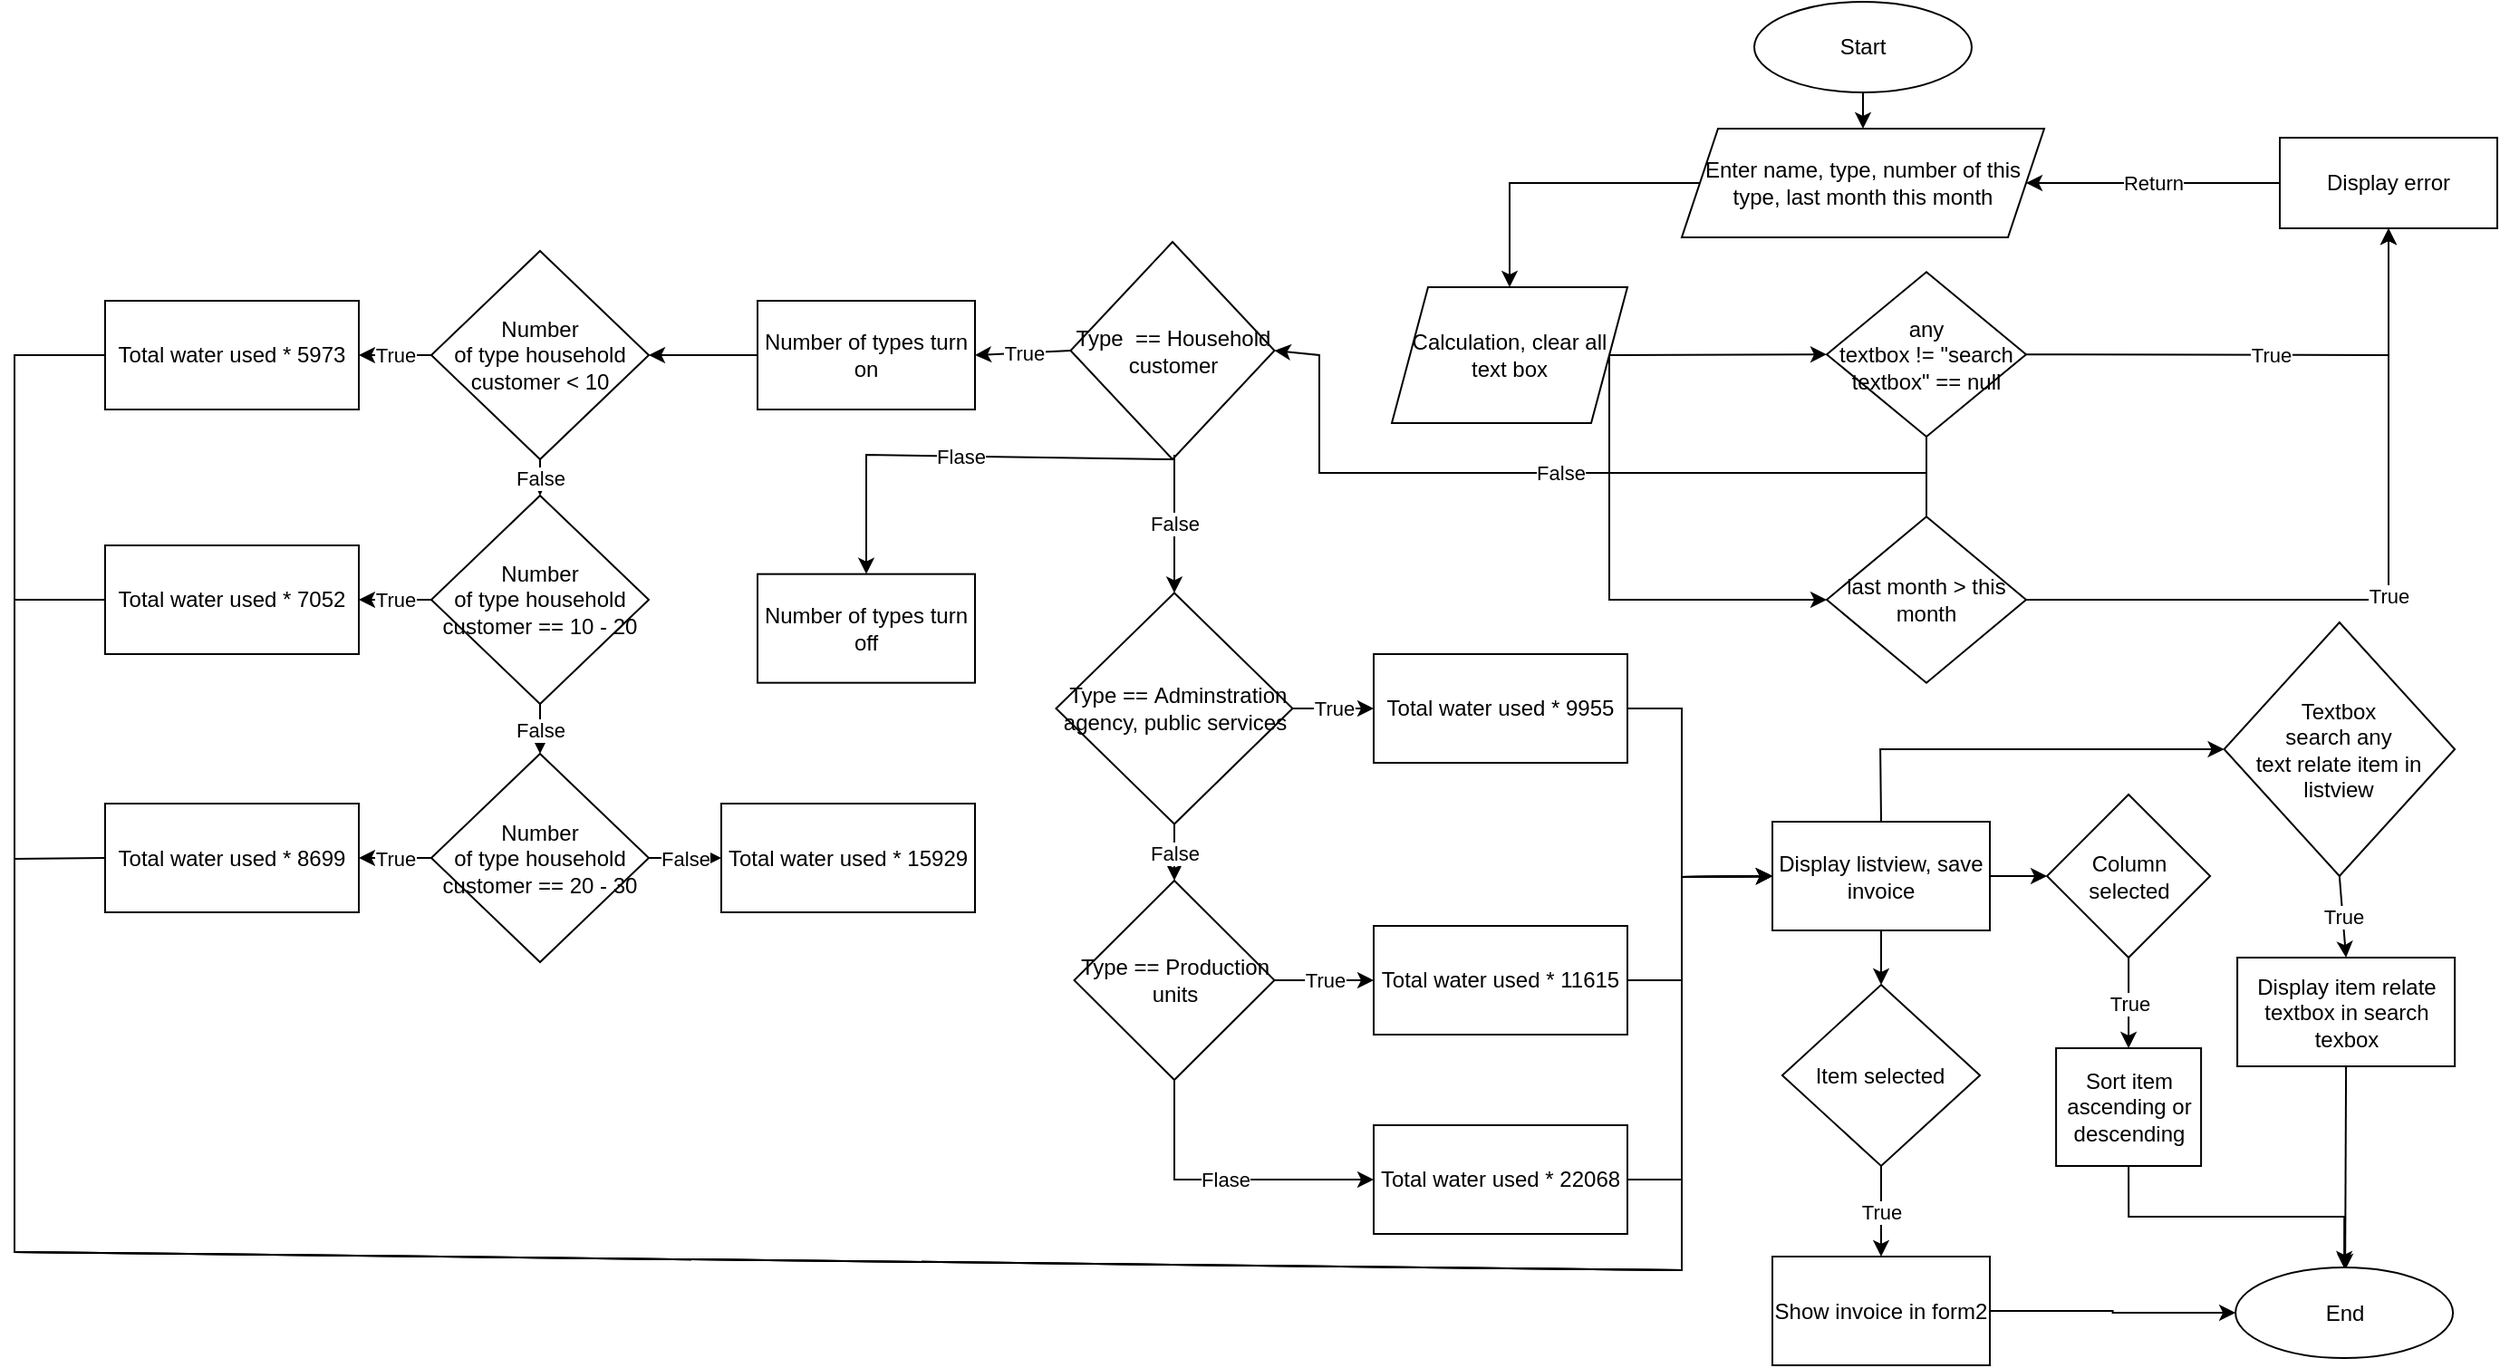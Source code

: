<mxfile version="24.7.6">
  <diagram name="Trang-1" id="yZuxujm_6ilLiXTRFOdc">
    <mxGraphModel dx="3421" dy="728" grid="1" gridSize="10" guides="1" tooltips="1" connect="1" arrows="1" fold="1" page="1" pageScale="1" pageWidth="827" pageHeight="1169" math="0" shadow="0">
      <root>
        <mxCell id="0" />
        <mxCell id="1" parent="0" />
        <mxCell id="371iKI2jMRDPn7_yzLwZ-1" value="Start" style="ellipse;whiteSpace=wrap;html=1;" vertex="1" parent="1">
          <mxGeometry x="40" y="30" width="120" height="50" as="geometry" />
        </mxCell>
        <mxCell id="371iKI2jMRDPn7_yzLwZ-2" value="Enter name, type, number of this type, last month this month" style="shape=parallelogram;perimeter=parallelogramPerimeter;whiteSpace=wrap;html=1;fixedSize=1;size=20;" vertex="1" parent="1">
          <mxGeometry y="100" width="200" height="60" as="geometry" />
        </mxCell>
        <mxCell id="371iKI2jMRDPn7_yzLwZ-4" value="" style="endArrow=classic;html=1;rounded=0;exitX=0.5;exitY=1;exitDx=0;exitDy=0;entryX=0.5;entryY=0;entryDx=0;entryDy=0;" edge="1" parent="1" source="371iKI2jMRDPn7_yzLwZ-1" target="371iKI2jMRDPn7_yzLwZ-2">
          <mxGeometry width="50" height="50" relative="1" as="geometry">
            <mxPoint x="140" y="250" as="sourcePoint" />
            <mxPoint x="190" y="200" as="targetPoint" />
          </mxGeometry>
        </mxCell>
        <mxCell id="371iKI2jMRDPn7_yzLwZ-6" value="&lt;div&gt;&lt;div&gt;&lt;div&gt;last month &amp;gt; this month&lt;/div&gt;&lt;/div&gt;&lt;/div&gt;" style="rhombus;whiteSpace=wrap;html=1;" vertex="1" parent="1">
          <mxGeometry x="80" y="314.16" width="110" height="91.67" as="geometry" />
        </mxCell>
        <mxCell id="371iKI2jMRDPn7_yzLwZ-10" value="" style="endArrow=classic;html=1;rounded=0;entryX=1;entryY=0.5;entryDx=0;entryDy=0;exitX=0;exitY=0.5;exitDx=0;exitDy=0;" edge="1" parent="1" source="371iKI2jMRDPn7_yzLwZ-12" target="371iKI2jMRDPn7_yzLwZ-2">
          <mxGeometry relative="1" as="geometry">
            <mxPoint x="280" y="200" as="sourcePoint" />
            <mxPoint x="280" y="130" as="targetPoint" />
            <Array as="points">
              <mxPoint x="270" y="130" />
            </Array>
          </mxGeometry>
        </mxCell>
        <mxCell id="371iKI2jMRDPn7_yzLwZ-11" value="Return" style="edgeLabel;resizable=0;html=1;;align=center;verticalAlign=middle;" connectable="0" vertex="1" parent="371iKI2jMRDPn7_yzLwZ-10">
          <mxGeometry relative="1" as="geometry" />
        </mxCell>
        <mxCell id="371iKI2jMRDPn7_yzLwZ-12" value="Display error" style="rounded=0;whiteSpace=wrap;html=1;" vertex="1" parent="1">
          <mxGeometry x="330" y="105" width="120" height="50" as="geometry" />
        </mxCell>
        <mxCell id="371iKI2jMRDPn7_yzLwZ-13" value="" style="endArrow=classic;html=1;rounded=0;exitX=0;exitY=0.5;exitDx=0;exitDy=0;entryX=1;entryY=0.5;entryDx=0;entryDy=0;" edge="1" parent="1" source="371iKI2jMRDPn7_yzLwZ-18" target="371iKI2jMRDPn7_yzLwZ-21">
          <mxGeometry relative="1" as="geometry">
            <mxPoint x="195" y="350" as="sourcePoint" />
            <mxPoint x="53" y="120" as="targetPoint" />
          </mxGeometry>
        </mxCell>
        <mxCell id="371iKI2jMRDPn7_yzLwZ-14" value="True" style="edgeLabel;resizable=0;html=1;;align=center;verticalAlign=middle;" connectable="0" vertex="1" parent="371iKI2jMRDPn7_yzLwZ-13">
          <mxGeometry relative="1" as="geometry" />
        </mxCell>
        <mxCell id="371iKI2jMRDPn7_yzLwZ-18" value="Type&amp;nbsp; == Household customer" style="rhombus;whiteSpace=wrap;html=1;" vertex="1" parent="1">
          <mxGeometry x="-337.25" y="162.5" width="112.5" height="120" as="geometry" />
        </mxCell>
        <mxCell id="371iKI2jMRDPn7_yzLwZ-21" value="Number of types turn on" style="whiteSpace=wrap;html=1;" vertex="1" parent="1">
          <mxGeometry x="-510" y="195.0" width="120" height="60" as="geometry" />
        </mxCell>
        <mxCell id="371iKI2jMRDPn7_yzLwZ-33" value="Number of types turn off" style="rounded=0;whiteSpace=wrap;html=1;" vertex="1" parent="1">
          <mxGeometry x="-510" y="345.83" width="120" height="60" as="geometry" />
        </mxCell>
        <mxCell id="371iKI2jMRDPn7_yzLwZ-39" value="Display listview, save invoice" style="rounded=0;whiteSpace=wrap;html=1;" vertex="1" parent="1">
          <mxGeometry x="50.01" y="482.5" width="120" height="60" as="geometry" />
        </mxCell>
        <mxCell id="371iKI2jMRDPn7_yzLwZ-41" value="Column selected" style="rhombus;whiteSpace=wrap;html=1;" vertex="1" parent="1">
          <mxGeometry x="201.55" y="467.5" width="90" height="90" as="geometry" />
        </mxCell>
        <mxCell id="371iKI2jMRDPn7_yzLwZ-42" value="" style="endArrow=classic;html=1;rounded=0;entryX=0;entryY=0.5;entryDx=0;entryDy=0;exitX=1;exitY=0.5;exitDx=0;exitDy=0;" edge="1" parent="1" source="371iKI2jMRDPn7_yzLwZ-39" target="371iKI2jMRDPn7_yzLwZ-41">
          <mxGeometry width="50" height="50" relative="1" as="geometry">
            <mxPoint x="26.55" y="572.5" as="sourcePoint" />
            <mxPoint x="76.55" y="522.5" as="targetPoint" />
          </mxGeometry>
        </mxCell>
        <mxCell id="371iKI2jMRDPn7_yzLwZ-167" style="edgeStyle=orthogonalEdgeStyle;rounded=0;orthogonalLoop=1;jettySize=auto;html=1;exitX=0.5;exitY=1;exitDx=0;exitDy=0;entryX=0.5;entryY=0;entryDx=0;entryDy=0;" edge="1" parent="1" source="371iKI2jMRDPn7_yzLwZ-43" target="371iKI2jMRDPn7_yzLwZ-165">
          <mxGeometry relative="1" as="geometry" />
        </mxCell>
        <mxCell id="371iKI2jMRDPn7_yzLwZ-43" value="Sort item ascending or descending" style="rounded=0;whiteSpace=wrap;html=1;" vertex="1" parent="1">
          <mxGeometry x="206.55" y="607.5" width="80" height="65" as="geometry" />
        </mxCell>
        <mxCell id="371iKI2jMRDPn7_yzLwZ-47" value="" style="endArrow=classic;html=1;rounded=0;exitX=0.5;exitY=1;exitDx=0;exitDy=0;entryX=0.5;entryY=0;entryDx=0;entryDy=0;" edge="1" parent="1" source="371iKI2jMRDPn7_yzLwZ-41" target="371iKI2jMRDPn7_yzLwZ-43">
          <mxGeometry relative="1" as="geometry">
            <mxPoint x="126.55" y="602.5" as="sourcePoint" />
            <mxPoint x="226.55" y="602.5" as="targetPoint" />
          </mxGeometry>
        </mxCell>
        <mxCell id="371iKI2jMRDPn7_yzLwZ-48" value="True" style="edgeLabel;resizable=0;html=1;;align=center;verticalAlign=middle;" connectable="0" vertex="1" parent="371iKI2jMRDPn7_yzLwZ-47">
          <mxGeometry relative="1" as="geometry" />
        </mxCell>
        <mxCell id="371iKI2jMRDPn7_yzLwZ-49" value="Item selected" style="rhombus;whiteSpace=wrap;html=1;" vertex="1" parent="1">
          <mxGeometry x="55.46" y="572.5" width="109.09" height="100" as="geometry" />
        </mxCell>
        <mxCell id="371iKI2jMRDPn7_yzLwZ-51" value="" style="endArrow=classic;html=1;rounded=0;exitX=0.5;exitY=1;exitDx=0;exitDy=0;entryX=0.5;entryY=0;entryDx=0;entryDy=0;" edge="1" parent="1" source="371iKI2jMRDPn7_yzLwZ-49" target="371iKI2jMRDPn7_yzLwZ-53">
          <mxGeometry relative="1" as="geometry">
            <mxPoint x="26.55" y="632.5" as="sourcePoint" />
            <mxPoint x="126.55" y="632.5" as="targetPoint" />
          </mxGeometry>
        </mxCell>
        <mxCell id="371iKI2jMRDPn7_yzLwZ-52" value="True" style="edgeLabel;resizable=0;html=1;;align=center;verticalAlign=middle;" connectable="0" vertex="1" parent="371iKI2jMRDPn7_yzLwZ-51">
          <mxGeometry relative="1" as="geometry" />
        </mxCell>
        <mxCell id="371iKI2jMRDPn7_yzLwZ-166" style="edgeStyle=orthogonalEdgeStyle;rounded=0;orthogonalLoop=1;jettySize=auto;html=1;exitX=1;exitY=0.5;exitDx=0;exitDy=0;entryX=0;entryY=0.5;entryDx=0;entryDy=0;" edge="1" parent="1" source="371iKI2jMRDPn7_yzLwZ-53" target="371iKI2jMRDPn7_yzLwZ-165">
          <mxGeometry relative="1" as="geometry" />
        </mxCell>
        <mxCell id="371iKI2jMRDPn7_yzLwZ-53" value="Show invoice in form2" style="rounded=0;whiteSpace=wrap;html=1;" vertex="1" parent="1">
          <mxGeometry x="50" y="722.5" width="120" height="60" as="geometry" />
        </mxCell>
        <mxCell id="371iKI2jMRDPn7_yzLwZ-55" value="" style="endArrow=classic;html=1;rounded=0;entryX=0.5;entryY=0;entryDx=0;entryDy=0;exitX=0.5;exitY=1;exitDx=0;exitDy=0;" edge="1" parent="1" source="371iKI2jMRDPn7_yzLwZ-39" target="371iKI2jMRDPn7_yzLwZ-49">
          <mxGeometry width="50" height="50" relative="1" as="geometry">
            <mxPoint x="-93.45" y="722.5" as="sourcePoint" />
            <mxPoint x="-43.45" y="672.5" as="targetPoint" />
          </mxGeometry>
        </mxCell>
        <mxCell id="371iKI2jMRDPn7_yzLwZ-56" value="Textbox&lt;div&gt;search any&lt;/div&gt;&lt;div&gt;text relate item in listview&lt;/div&gt;" style="rhombus;whiteSpace=wrap;html=1;" vertex="1" parent="1">
          <mxGeometry x="299.28" y="372.5" width="127.27" height="140" as="geometry" />
        </mxCell>
        <mxCell id="371iKI2jMRDPn7_yzLwZ-57" value="&lt;span style=&quot;background-color: initial;&quot;&gt;any&lt;/span&gt;&lt;div&gt;&lt;span style=&quot;background-color: initial;&quot;&gt;textbox&amp;nbsp;&lt;/span&gt;&lt;span style=&quot;background-color: initial;&quot;&gt;!= &quot;search textbox&quot; == null&lt;/span&gt;&lt;/div&gt;" style="rhombus;whiteSpace=wrap;html=1;" vertex="1" parent="1">
          <mxGeometry x="80" y="179.16" width="110" height="90.84" as="geometry" />
        </mxCell>
        <mxCell id="371iKI2jMRDPn7_yzLwZ-62" value="" style="endArrow=classic;html=1;rounded=0;exitX=0.5;exitY=0;exitDx=0;exitDy=0;entryX=0;entryY=0.5;entryDx=0;entryDy=0;" edge="1" parent="1" source="371iKI2jMRDPn7_yzLwZ-39" target="371iKI2jMRDPn7_yzLwZ-56">
          <mxGeometry width="50" height="50" relative="1" as="geometry">
            <mxPoint x="-493.45" y="592.5" as="sourcePoint" />
            <mxPoint x="316.55" y="432.5" as="targetPoint" />
            <Array as="points">
              <mxPoint x="109.55" y="442.5" />
            </Array>
          </mxGeometry>
        </mxCell>
        <mxCell id="371iKI2jMRDPn7_yzLwZ-168" style="edgeStyle=orthogonalEdgeStyle;rounded=0;orthogonalLoop=1;jettySize=auto;html=1;exitX=0.5;exitY=1;exitDx=0;exitDy=0;" edge="1" parent="1" source="371iKI2jMRDPn7_yzLwZ-63">
          <mxGeometry relative="1" as="geometry">
            <mxPoint x="366.059" y="730" as="targetPoint" />
          </mxGeometry>
        </mxCell>
        <mxCell id="371iKI2jMRDPn7_yzLwZ-63" value="Display item relate textbox in search texbox" style="rounded=0;whiteSpace=wrap;html=1;" vertex="1" parent="1">
          <mxGeometry x="306.55" y="557.5" width="120" height="60" as="geometry" />
        </mxCell>
        <mxCell id="371iKI2jMRDPn7_yzLwZ-64" value="" style="endArrow=classic;html=1;rounded=0;exitX=0.5;exitY=1;exitDx=0;exitDy=0;entryX=0.5;entryY=0;entryDx=0;entryDy=0;" edge="1" parent="1" source="371iKI2jMRDPn7_yzLwZ-56" target="371iKI2jMRDPn7_yzLwZ-63">
          <mxGeometry relative="1" as="geometry">
            <mxPoint x="-503.45" y="582.5" as="sourcePoint" />
            <mxPoint x="-403.45" y="582.5" as="targetPoint" />
          </mxGeometry>
        </mxCell>
        <mxCell id="371iKI2jMRDPn7_yzLwZ-65" value="True" style="edgeLabel;resizable=0;html=1;;align=center;verticalAlign=middle;" connectable="0" vertex="1" parent="371iKI2jMRDPn7_yzLwZ-64">
          <mxGeometry relative="1" as="geometry" />
        </mxCell>
        <mxCell id="371iKI2jMRDPn7_yzLwZ-71" value="Number&lt;div&gt;of type household customer &amp;lt; 10&lt;/div&gt;" style="rhombus;whiteSpace=wrap;html=1;" vertex="1" parent="1">
          <mxGeometry x="-690" y="167.5" width="120" height="115" as="geometry" />
        </mxCell>
        <mxCell id="371iKI2jMRDPn7_yzLwZ-72" value="Total water used * 5973" style="rounded=0;whiteSpace=wrap;html=1;" vertex="1" parent="1">
          <mxGeometry x="-870" y="195" width="140" height="60" as="geometry" />
        </mxCell>
        <mxCell id="371iKI2jMRDPn7_yzLwZ-74" value="Number&lt;div&gt;of type household customer == 10 - 20&lt;/div&gt;" style="rhombus;whiteSpace=wrap;html=1;" vertex="1" parent="1">
          <mxGeometry x="-690" y="302.5" width="120" height="115" as="geometry" />
        </mxCell>
        <mxCell id="371iKI2jMRDPn7_yzLwZ-75" value="Total water used *&amp;nbsp;7052" style="rounded=0;whiteSpace=wrap;html=1;" vertex="1" parent="1">
          <mxGeometry x="-870" y="330" width="140" height="60" as="geometry" />
        </mxCell>
        <mxCell id="371iKI2jMRDPn7_yzLwZ-76" value="Number&lt;div&gt;of type household customer == 20 - 30&lt;/div&gt;" style="rhombus;whiteSpace=wrap;html=1;" vertex="1" parent="1">
          <mxGeometry x="-690" y="445" width="120" height="115" as="geometry" />
        </mxCell>
        <mxCell id="371iKI2jMRDPn7_yzLwZ-77" value="Total water used *&amp;nbsp;8699" style="rounded=0;whiteSpace=wrap;html=1;" vertex="1" parent="1">
          <mxGeometry x="-870" y="472.5" width="140" height="60" as="geometry" />
        </mxCell>
        <mxCell id="371iKI2jMRDPn7_yzLwZ-79" value="&lt;div style=&quot;text-align: start;&quot;&gt;&lt;span style=&quot;background-color: initial;&quot;&gt;Total water used *&amp;nbsp;&lt;/span&gt;&lt;span style=&quot;background-color: initial; text-align: center;&quot;&gt;15929&lt;/span&gt;&lt;span style=&quot;background-color: initial; text-wrap: nowrap; color: rgba(0, 0, 0, 0); font-family: monospace; font-size: 0px;&quot;&gt;%3CmxGraphModel%3E%3Croot%3E%3CmxCell%20id%3D%220%22%2F%3E%3CmxCell%20id%3D%221%22%20parent%3D%220%22%2F%3E%3CmxCell%20id%3D%222%22%20value%3D%22Total%20water%20used%20*%26amp%3Bnbsp%3B8699%22%20style%3D%22rounded%3D0%3BwhiteSpace%3Dwrap%3Bhtml%3D1%3B%22%20vertex%3D%221%22%20parent%3D%221%22%3E%3CmxGeometry%20x%3D%22-610%22%20y%3D%22150%22%20width%3D%22140%22%20height%3D%2260%22%20as%3D%22geometry%22%2F%3E%3C%2FmxCell%3E%3C%2Froot%3E%3C%2FmxGraphModel%3E&lt;/span&gt;&lt;span style=&quot;background-color: initial; text-wrap: nowrap; color: rgba(0, 0, 0, 0); font-family: monospace; font-size: 0px;&quot;&gt;%3CmxGraphModel%3E%3Croot%3E%3CmxCell%20id%3D%220%22%2F%3E%3CmxCell%20id%3D%221%22%20parent%3D%220%22%2F%3E%3CmxCell%20id%3D%222%22%20value%3D%22Total%20water%20used%20*%26amp%3Bnbsp%3B8699%22%20style%3D%22rounded%3D0%3BwhiteSpace%3Dwrap%3Bhtml%3D1%3B%22%20vertex%3D%221%22%20parent%3D%221%22%3E%3CmxGeometry%20x%3D%22-610%22%20y%3D%22150%22%20width%3D%22140%22%20height%3D%2260%22%20as%3D%22geometry%22%2F%3E%3C%2FmxCell%3E%3C%2Froot%3E%3C%2FmxGraphModel%3E&lt;/span&gt;&lt;span style=&quot;background-color: initial; text-wrap: nowrap; font-size: 0px;&quot;&gt;&lt;font face=&quot;monospace&quot; color=&quot;rgba(0, 0, 0, 0)&quot;&gt;15929&lt;/font&gt;&lt;/span&gt;&lt;/div&gt;" style="rounded=0;whiteSpace=wrap;html=1;" vertex="1" parent="1">
          <mxGeometry x="-530" y="472.5" width="140" height="60" as="geometry" />
        </mxCell>
        <mxCell id="371iKI2jMRDPn7_yzLwZ-88" value="" style="endArrow=classic;html=1;rounded=0;entryX=1;entryY=0.5;entryDx=0;entryDy=0;exitX=0;exitY=0.5;exitDx=0;exitDy=0;" edge="1" parent="1" source="371iKI2jMRDPn7_yzLwZ-76" target="371iKI2jMRDPn7_yzLwZ-77">
          <mxGeometry relative="1" as="geometry">
            <mxPoint x="-990" y="365" as="sourcePoint" />
            <mxPoint x="-890" y="365" as="targetPoint" />
          </mxGeometry>
        </mxCell>
        <mxCell id="371iKI2jMRDPn7_yzLwZ-89" value="True" style="edgeLabel;resizable=0;html=1;;align=center;verticalAlign=middle;" connectable="0" vertex="1" parent="371iKI2jMRDPn7_yzLwZ-88">
          <mxGeometry relative="1" as="geometry" />
        </mxCell>
        <mxCell id="371iKI2jMRDPn7_yzLwZ-90" value="" style="endArrow=classic;html=1;rounded=0;entryX=1;entryY=0.5;entryDx=0;entryDy=0;exitX=0;exitY=0.5;exitDx=0;exitDy=0;" edge="1" parent="1" source="371iKI2jMRDPn7_yzLwZ-74" target="371iKI2jMRDPn7_yzLwZ-75">
          <mxGeometry relative="1" as="geometry">
            <mxPoint x="-690" y="358" as="sourcePoint" />
            <mxPoint x="-940" y="135" as="targetPoint" />
          </mxGeometry>
        </mxCell>
        <mxCell id="371iKI2jMRDPn7_yzLwZ-91" value="True" style="edgeLabel;resizable=0;html=1;;align=center;verticalAlign=middle;" connectable="0" vertex="1" parent="371iKI2jMRDPn7_yzLwZ-90">
          <mxGeometry relative="1" as="geometry" />
        </mxCell>
        <mxCell id="371iKI2jMRDPn7_yzLwZ-92" value="" style="endArrow=classic;html=1;rounded=0;entryX=1;entryY=0.5;entryDx=0;entryDy=0;exitX=0;exitY=0.5;exitDx=0;exitDy=0;" edge="1" parent="1" source="371iKI2jMRDPn7_yzLwZ-71" target="371iKI2jMRDPn7_yzLwZ-72">
          <mxGeometry relative="1" as="geometry">
            <mxPoint x="-790" y="175" as="sourcePoint" />
            <mxPoint x="-790" y="135" as="targetPoint" />
          </mxGeometry>
        </mxCell>
        <mxCell id="371iKI2jMRDPn7_yzLwZ-93" value="True" style="edgeLabel;resizable=0;html=1;;align=center;verticalAlign=middle;" connectable="0" vertex="1" parent="371iKI2jMRDPn7_yzLwZ-92">
          <mxGeometry relative="1" as="geometry" />
        </mxCell>
        <mxCell id="371iKI2jMRDPn7_yzLwZ-96" value="" style="endArrow=classic;html=1;rounded=0;entryX=0.5;entryY=0;entryDx=0;entryDy=0;exitX=0.5;exitY=1;exitDx=0;exitDy=0;" edge="1" parent="1" source="371iKI2jMRDPn7_yzLwZ-74" target="371iKI2jMRDPn7_yzLwZ-76">
          <mxGeometry relative="1" as="geometry">
            <mxPoint x="-1010" y="495" as="sourcePoint" />
            <mxPoint x="-910" y="495" as="targetPoint" />
          </mxGeometry>
        </mxCell>
        <mxCell id="371iKI2jMRDPn7_yzLwZ-97" value="False" style="edgeLabel;resizable=0;html=1;;align=center;verticalAlign=middle;" connectable="0" vertex="1" parent="371iKI2jMRDPn7_yzLwZ-96">
          <mxGeometry relative="1" as="geometry" />
        </mxCell>
        <mxCell id="371iKI2jMRDPn7_yzLwZ-98" value="" style="endArrow=classic;html=1;rounded=0;entryX=0.5;entryY=0;entryDx=0;entryDy=0;exitX=0.5;exitY=1;exitDx=0;exitDy=0;" edge="1" parent="1" source="371iKI2jMRDPn7_yzLwZ-71" target="371iKI2jMRDPn7_yzLwZ-74">
          <mxGeometry relative="1" as="geometry">
            <mxPoint x="-850" y="233" as="sourcePoint" />
            <mxPoint x="-910" y="233" as="targetPoint" />
          </mxGeometry>
        </mxCell>
        <mxCell id="371iKI2jMRDPn7_yzLwZ-99" value="False" style="edgeLabel;resizable=0;html=1;;align=center;verticalAlign=middle;" connectable="0" vertex="1" parent="371iKI2jMRDPn7_yzLwZ-98">
          <mxGeometry relative="1" as="geometry" />
        </mxCell>
        <mxCell id="371iKI2jMRDPn7_yzLwZ-104" value="" style="endArrow=classic;html=1;rounded=0;exitX=0.5;exitY=1;exitDx=0;exitDy=0;entryX=0.5;entryY=0;entryDx=0;entryDy=0;" edge="1" parent="1" source="371iKI2jMRDPn7_yzLwZ-18" target="371iKI2jMRDPn7_yzLwZ-33">
          <mxGeometry relative="1" as="geometry">
            <mxPoint x="-323" y="367" as="sourcePoint" />
            <mxPoint x="-370" y="370" as="targetPoint" />
            <Array as="points">
              <mxPoint x="-450" y="280" />
            </Array>
          </mxGeometry>
        </mxCell>
        <mxCell id="371iKI2jMRDPn7_yzLwZ-105" value="Flase" style="edgeLabel;resizable=0;html=1;;align=center;verticalAlign=middle;" connectable="0" vertex="1" parent="371iKI2jMRDPn7_yzLwZ-104">
          <mxGeometry relative="1" as="geometry" />
        </mxCell>
        <mxCell id="371iKI2jMRDPn7_yzLwZ-107" value="&amp;nbsp;Type ==&amp;nbsp;&lt;span style=&quot;background-color: initial;&quot;&gt;Adminstration agency, public services&lt;/span&gt;" style="rhombus;whiteSpace=wrap;html=1;" vertex="1" parent="1">
          <mxGeometry x="-345.25" y="356.25" width="130.5" height="127.5" as="geometry" />
        </mxCell>
        <mxCell id="371iKI2jMRDPn7_yzLwZ-116" value="" style="endArrow=classic;html=1;rounded=0;entryX=1;entryY=0.5;entryDx=0;entryDy=0;exitX=0;exitY=0.5;exitDx=0;exitDy=0;" edge="1" parent="1" source="371iKI2jMRDPn7_yzLwZ-21" target="371iKI2jMRDPn7_yzLwZ-71">
          <mxGeometry width="50" height="50" relative="1" as="geometry">
            <mxPoint x="-670" y="340" as="sourcePoint" />
            <mxPoint x="-620" y="290" as="targetPoint" />
          </mxGeometry>
        </mxCell>
        <mxCell id="371iKI2jMRDPn7_yzLwZ-117" value="Calculation, clear all text box" style="shape=parallelogram;perimeter=parallelogramPerimeter;whiteSpace=wrap;html=1;fixedSize=1;" vertex="1" parent="1">
          <mxGeometry x="-160" y="187.5" width="130" height="75" as="geometry" />
        </mxCell>
        <mxCell id="371iKI2jMRDPn7_yzLwZ-118" value="" style="endArrow=classic;html=1;rounded=0;exitX=1;exitY=0.5;exitDx=0;exitDy=0;entryX=0;entryY=0.5;entryDx=0;entryDy=0;" edge="1" parent="1" source="371iKI2jMRDPn7_yzLwZ-76" target="371iKI2jMRDPn7_yzLwZ-79">
          <mxGeometry relative="1" as="geometry">
            <mxPoint x="-650" y="610" as="sourcePoint" />
            <mxPoint x="-550" y="610" as="targetPoint" />
          </mxGeometry>
        </mxCell>
        <mxCell id="371iKI2jMRDPn7_yzLwZ-119" value="False" style="edgeLabel;resizable=0;html=1;;align=center;verticalAlign=middle;" connectable="0" vertex="1" parent="371iKI2jMRDPn7_yzLwZ-118">
          <mxGeometry relative="1" as="geometry" />
        </mxCell>
        <mxCell id="371iKI2jMRDPn7_yzLwZ-122" value="" style="endArrow=classic;html=1;rounded=0;entryX=0;entryY=0.5;entryDx=0;entryDy=0;exitX=1;exitY=0.5;exitDx=0;exitDy=0;" edge="1" parent="1" source="371iKI2jMRDPn7_yzLwZ-117" target="371iKI2jMRDPn7_yzLwZ-57">
          <mxGeometry width="50" height="50" relative="1" as="geometry">
            <mxPoint x="-80" y="310" as="sourcePoint" />
            <mxPoint x="-30" y="260" as="targetPoint" />
          </mxGeometry>
        </mxCell>
        <mxCell id="371iKI2jMRDPn7_yzLwZ-123" value="" style="endArrow=classic;html=1;rounded=0;exitX=1;exitY=0.5;exitDx=0;exitDy=0;entryX=0;entryY=0.5;entryDx=0;entryDy=0;" edge="1" parent="1" source="371iKI2jMRDPn7_yzLwZ-117" target="371iKI2jMRDPn7_yzLwZ-6">
          <mxGeometry width="50" height="50" relative="1" as="geometry">
            <mxPoint x="-10" y="360" as="sourcePoint" />
            <mxPoint x="40" y="310" as="targetPoint" />
            <Array as="points">
              <mxPoint x="-40" y="360" />
            </Array>
          </mxGeometry>
        </mxCell>
        <mxCell id="371iKI2jMRDPn7_yzLwZ-124" value="" style="endArrow=classic;html=1;rounded=0;exitX=1;exitY=0.5;exitDx=0;exitDy=0;entryX=0.5;entryY=1;entryDx=0;entryDy=0;" edge="1" parent="1" source="371iKI2jMRDPn7_yzLwZ-57" target="371iKI2jMRDPn7_yzLwZ-12">
          <mxGeometry relative="1" as="geometry">
            <mxPoint x="540" y="290" as="sourcePoint" />
            <mxPoint x="640" y="290" as="targetPoint" />
            <Array as="points">
              <mxPoint x="390" y="225" />
            </Array>
          </mxGeometry>
        </mxCell>
        <mxCell id="371iKI2jMRDPn7_yzLwZ-125" value="True" style="edgeLabel;resizable=0;html=1;;align=center;verticalAlign=middle;" connectable="0" vertex="1" parent="371iKI2jMRDPn7_yzLwZ-124">
          <mxGeometry relative="1" as="geometry" />
        </mxCell>
        <mxCell id="371iKI2jMRDPn7_yzLwZ-126" value="" style="endArrow=classic;html=1;rounded=0;entryX=0.5;entryY=1;entryDx=0;entryDy=0;" edge="1" parent="1" source="371iKI2jMRDPn7_yzLwZ-6" target="371iKI2jMRDPn7_yzLwZ-12">
          <mxGeometry relative="1" as="geometry">
            <mxPoint x="190" y="370" as="sourcePoint" />
            <mxPoint x="390" y="300" as="targetPoint" />
            <Array as="points">
              <mxPoint x="390" y="360" />
            </Array>
          </mxGeometry>
        </mxCell>
        <mxCell id="371iKI2jMRDPn7_yzLwZ-127" value="True" style="edgeLabel;resizable=0;html=1;;align=center;verticalAlign=middle;" connectable="0" vertex="1" parent="371iKI2jMRDPn7_yzLwZ-126">
          <mxGeometry relative="1" as="geometry" />
        </mxCell>
        <mxCell id="371iKI2jMRDPn7_yzLwZ-128" value="Total water used * 9955" style="rounded=0;whiteSpace=wrap;html=1;" vertex="1" parent="1">
          <mxGeometry x="-170" y="390" width="140" height="60" as="geometry" />
        </mxCell>
        <mxCell id="371iKI2jMRDPn7_yzLwZ-131" value="" style="endArrow=classic;html=1;rounded=0;entryX=0.5;entryY=0;entryDx=0;entryDy=0;" edge="1" parent="1" target="371iKI2jMRDPn7_yzLwZ-107">
          <mxGeometry relative="1" as="geometry">
            <mxPoint x="-280" y="280" as="sourcePoint" />
            <mxPoint x="-280" y="370" as="targetPoint" />
          </mxGeometry>
        </mxCell>
        <mxCell id="371iKI2jMRDPn7_yzLwZ-132" value="False" style="edgeLabel;resizable=0;html=1;;align=center;verticalAlign=middle;" connectable="0" vertex="1" parent="371iKI2jMRDPn7_yzLwZ-131">
          <mxGeometry relative="1" as="geometry" />
        </mxCell>
        <mxCell id="371iKI2jMRDPn7_yzLwZ-133" value="" style="endArrow=classic;html=1;rounded=0;exitX=1;exitY=0.5;exitDx=0;exitDy=0;entryX=0;entryY=0.5;entryDx=0;entryDy=0;" edge="1" parent="1" source="371iKI2jMRDPn7_yzLwZ-107" target="371iKI2jMRDPn7_yzLwZ-128">
          <mxGeometry relative="1" as="geometry">
            <mxPoint x="-250" y="560" as="sourcePoint" />
            <mxPoint x="-150" y="560" as="targetPoint" />
          </mxGeometry>
        </mxCell>
        <mxCell id="371iKI2jMRDPn7_yzLwZ-134" value="True" style="edgeLabel;resizable=0;html=1;;align=center;verticalAlign=middle;" connectable="0" vertex="1" parent="371iKI2jMRDPn7_yzLwZ-133">
          <mxGeometry relative="1" as="geometry" />
        </mxCell>
        <mxCell id="371iKI2jMRDPn7_yzLwZ-135" value="&lt;span style=&quot;background-color: initial;&quot;&gt;Type == Production units&lt;/span&gt;" style="rhombus;whiteSpace=wrap;html=1;" vertex="1" parent="1">
          <mxGeometry x="-335.25" y="515" width="110.5" height="110" as="geometry" />
        </mxCell>
        <mxCell id="371iKI2jMRDPn7_yzLwZ-136" value="" style="endArrow=classic;html=1;rounded=0;entryX=0.5;entryY=0;entryDx=0;entryDy=0;exitX=0.5;exitY=1;exitDx=0;exitDy=0;" edge="1" parent="1" source="371iKI2jMRDPn7_yzLwZ-107" target="371iKI2jMRDPn7_yzLwZ-135">
          <mxGeometry relative="1" as="geometry">
            <mxPoint x="-270" y="290" as="sourcePoint" />
            <mxPoint x="-270" y="383" as="targetPoint" />
          </mxGeometry>
        </mxCell>
        <mxCell id="371iKI2jMRDPn7_yzLwZ-137" value="False" style="edgeLabel;resizable=0;html=1;;align=center;verticalAlign=middle;" connectable="0" vertex="1" parent="371iKI2jMRDPn7_yzLwZ-136">
          <mxGeometry relative="1" as="geometry" />
        </mxCell>
        <mxCell id="371iKI2jMRDPn7_yzLwZ-139" value="" style="endArrow=classic;html=1;rounded=0;entryX=0;entryY=0.5;entryDx=0;entryDy=0;exitX=1;exitY=0.5;exitDx=0;exitDy=0;" edge="1" parent="1" source="371iKI2jMRDPn7_yzLwZ-135" target="371iKI2jMRDPn7_yzLwZ-141">
          <mxGeometry relative="1" as="geometry">
            <mxPoint x="-335.5" y="656.94" as="sourcePoint" />
            <mxPoint x="-235.5" y="656.94" as="targetPoint" />
          </mxGeometry>
        </mxCell>
        <mxCell id="371iKI2jMRDPn7_yzLwZ-140" value="True" style="edgeLabel;resizable=0;html=1;;align=center;verticalAlign=middle;" connectable="0" vertex="1" parent="371iKI2jMRDPn7_yzLwZ-139">
          <mxGeometry relative="1" as="geometry" />
        </mxCell>
        <mxCell id="371iKI2jMRDPn7_yzLwZ-141" value="Total water used *&amp;nbsp;11615" style="rounded=0;whiteSpace=wrap;html=1;" vertex="1" parent="1">
          <mxGeometry x="-170" y="540" width="140" height="60" as="geometry" />
        </mxCell>
        <mxCell id="371iKI2jMRDPn7_yzLwZ-142" value="" style="endArrow=classic;html=1;rounded=0;exitX=0.5;exitY=1;exitDx=0;exitDy=0;entryX=0;entryY=0.5;entryDx=0;entryDy=0;" edge="1" parent="1" source="371iKI2jMRDPn7_yzLwZ-135" target="371iKI2jMRDPn7_yzLwZ-146">
          <mxGeometry relative="1" as="geometry">
            <mxPoint x="-520" y="750" as="sourcePoint" />
            <mxPoint x="-170" y="680" as="targetPoint" />
            <Array as="points">
              <mxPoint x="-280" y="680" />
            </Array>
          </mxGeometry>
        </mxCell>
        <mxCell id="371iKI2jMRDPn7_yzLwZ-143" value="Flase" style="edgeLabel;resizable=0;html=1;;align=center;verticalAlign=middle;" connectable="0" vertex="1" parent="371iKI2jMRDPn7_yzLwZ-142">
          <mxGeometry relative="1" as="geometry" />
        </mxCell>
        <mxCell id="371iKI2jMRDPn7_yzLwZ-146" value="Total water used *&amp;nbsp;22068" style="rounded=0;whiteSpace=wrap;html=1;" vertex="1" parent="1">
          <mxGeometry x="-170" y="650" width="140" height="60" as="geometry" />
        </mxCell>
        <mxCell id="371iKI2jMRDPn7_yzLwZ-151" value="" style="endArrow=classic;html=1;rounded=0;exitX=0;exitY=0.5;exitDx=0;exitDy=0;entryX=0;entryY=0.5;entryDx=0;entryDy=0;" edge="1" parent="1" source="371iKI2jMRDPn7_yzLwZ-72" target="371iKI2jMRDPn7_yzLwZ-39">
          <mxGeometry width="50" height="50" relative="1" as="geometry">
            <mxPoint x="-750" y="730" as="sourcePoint" />
            <mxPoint x="130" y="720" as="targetPoint" />
            <Array as="points">
              <mxPoint x="-920" y="225" />
              <mxPoint x="-920" y="720" />
              <mxPoint y="730" />
              <mxPoint y="513" />
            </Array>
          </mxGeometry>
        </mxCell>
        <mxCell id="371iKI2jMRDPn7_yzLwZ-153" value="" style="endArrow=classic;html=1;rounded=0;entryX=0;entryY=0.5;entryDx=0;entryDy=0;exitX=1;exitY=0.5;exitDx=0;exitDy=0;" edge="1" parent="1" source="371iKI2jMRDPn7_yzLwZ-146" target="371iKI2jMRDPn7_yzLwZ-39">
          <mxGeometry width="50" height="50" relative="1" as="geometry">
            <mxPoint x="60" y="630" as="sourcePoint" />
            <mxPoint x="110" y="580" as="targetPoint" />
            <Array as="points">
              <mxPoint y="680" />
              <mxPoint y="513" />
            </Array>
          </mxGeometry>
        </mxCell>
        <mxCell id="371iKI2jMRDPn7_yzLwZ-154" value="" style="endArrow=classic;html=1;rounded=0;entryX=0;entryY=0.5;entryDx=0;entryDy=0;exitX=1;exitY=0.5;exitDx=0;exitDy=0;" edge="1" parent="1" source="371iKI2jMRDPn7_yzLwZ-141" target="371iKI2jMRDPn7_yzLwZ-39">
          <mxGeometry width="50" height="50" relative="1" as="geometry">
            <mxPoint x="50" y="600" as="sourcePoint" />
            <mxPoint x="100" y="550" as="targetPoint" />
            <Array as="points">
              <mxPoint y="570" />
              <mxPoint y="513" />
            </Array>
          </mxGeometry>
        </mxCell>
        <mxCell id="371iKI2jMRDPn7_yzLwZ-155" value="" style="endArrow=classic;html=1;rounded=0;entryX=0;entryY=0.5;entryDx=0;entryDy=0;exitX=1;exitY=0.5;exitDx=0;exitDy=0;" edge="1" parent="1" source="371iKI2jMRDPn7_yzLwZ-128" target="371iKI2jMRDPn7_yzLwZ-39">
          <mxGeometry width="50" height="50" relative="1" as="geometry">
            <mxPoint x="150" y="530" as="sourcePoint" />
            <mxPoint x="200" y="480" as="targetPoint" />
            <Array as="points">
              <mxPoint y="420" />
              <mxPoint y="513" />
            </Array>
          </mxGeometry>
        </mxCell>
        <mxCell id="371iKI2jMRDPn7_yzLwZ-156" value="" style="endArrow=classic;html=1;rounded=0;exitX=0;exitY=0.5;exitDx=0;exitDy=0;entryX=0;entryY=0.5;entryDx=0;entryDy=0;" edge="1" parent="1" source="371iKI2jMRDPn7_yzLwZ-75" target="371iKI2jMRDPn7_yzLwZ-39">
          <mxGeometry width="50" height="50" relative="1" as="geometry">
            <mxPoint x="-700" y="680" as="sourcePoint" />
            <mxPoint x="-370" y="690" as="targetPoint" />
            <Array as="points">
              <mxPoint x="-920" y="360" />
              <mxPoint x="-920" y="720" />
              <mxPoint y="730" />
              <mxPoint y="513" />
            </Array>
          </mxGeometry>
        </mxCell>
        <mxCell id="371iKI2jMRDPn7_yzLwZ-157" value="" style="endArrow=classic;html=1;rounded=0;exitX=0;exitY=0.5;exitDx=0;exitDy=0;entryX=0;entryY=0.5;entryDx=0;entryDy=0;" edge="1" parent="1" source="371iKI2jMRDPn7_yzLwZ-77" target="371iKI2jMRDPn7_yzLwZ-39">
          <mxGeometry width="50" height="50" relative="1" as="geometry">
            <mxPoint x="-860" y="630" as="sourcePoint" />
            <mxPoint x="-470" y="660" as="targetPoint" />
            <Array as="points">
              <mxPoint x="-920" y="503" />
              <mxPoint x="-920" y="720" />
              <mxPoint y="730" />
              <mxPoint y="513" />
            </Array>
          </mxGeometry>
        </mxCell>
        <mxCell id="371iKI2jMRDPn7_yzLwZ-158" value="" style="endArrow=classic;html=1;rounded=0;exitX=0;exitY=0.5;exitDx=0;exitDy=0;entryX=0.5;entryY=0;entryDx=0;entryDy=0;" edge="1" parent="1" source="371iKI2jMRDPn7_yzLwZ-2" target="371iKI2jMRDPn7_yzLwZ-117">
          <mxGeometry width="50" height="50" relative="1" as="geometry">
            <mxPoint x="-300" y="30" as="sourcePoint" />
            <mxPoint x="-250" y="-20" as="targetPoint" />
            <Array as="points">
              <mxPoint x="-95" y="130" />
            </Array>
          </mxGeometry>
        </mxCell>
        <mxCell id="371iKI2jMRDPn7_yzLwZ-159" value="" style="endArrow=classic;html=1;rounded=0;entryX=1;entryY=0.5;entryDx=0;entryDy=0;exitX=0.5;exitY=1;exitDx=0;exitDy=0;" edge="1" parent="1" source="371iKI2jMRDPn7_yzLwZ-57" target="371iKI2jMRDPn7_yzLwZ-18">
          <mxGeometry relative="1" as="geometry">
            <mxPoint x="130" y="290" as="sourcePoint" />
            <mxPoint x="-110" y="320" as="targetPoint" />
            <Array as="points">
              <mxPoint x="135" y="290" />
              <mxPoint x="-200" y="290" />
              <mxPoint x="-200" y="225" />
            </Array>
          </mxGeometry>
        </mxCell>
        <mxCell id="371iKI2jMRDPn7_yzLwZ-160" value="False" style="edgeLabel;resizable=0;html=1;;align=center;verticalAlign=middle;" connectable="0" vertex="1" parent="371iKI2jMRDPn7_yzLwZ-159">
          <mxGeometry relative="1" as="geometry" />
        </mxCell>
        <mxCell id="371iKI2jMRDPn7_yzLwZ-164" value="" style="endArrow=none;html=1;rounded=0;exitX=0.5;exitY=0;exitDx=0;exitDy=0;" edge="1" parent="1" source="371iKI2jMRDPn7_yzLwZ-6">
          <mxGeometry width="50" height="50" relative="1" as="geometry">
            <mxPoint x="40" y="350" as="sourcePoint" />
            <mxPoint x="135" y="290" as="targetPoint" />
          </mxGeometry>
        </mxCell>
        <mxCell id="371iKI2jMRDPn7_yzLwZ-165" value="End" style="ellipse;whiteSpace=wrap;html=1;" vertex="1" parent="1">
          <mxGeometry x="305.55" y="728.5" width="120" height="50" as="geometry" />
        </mxCell>
      </root>
    </mxGraphModel>
  </diagram>
</mxfile>
